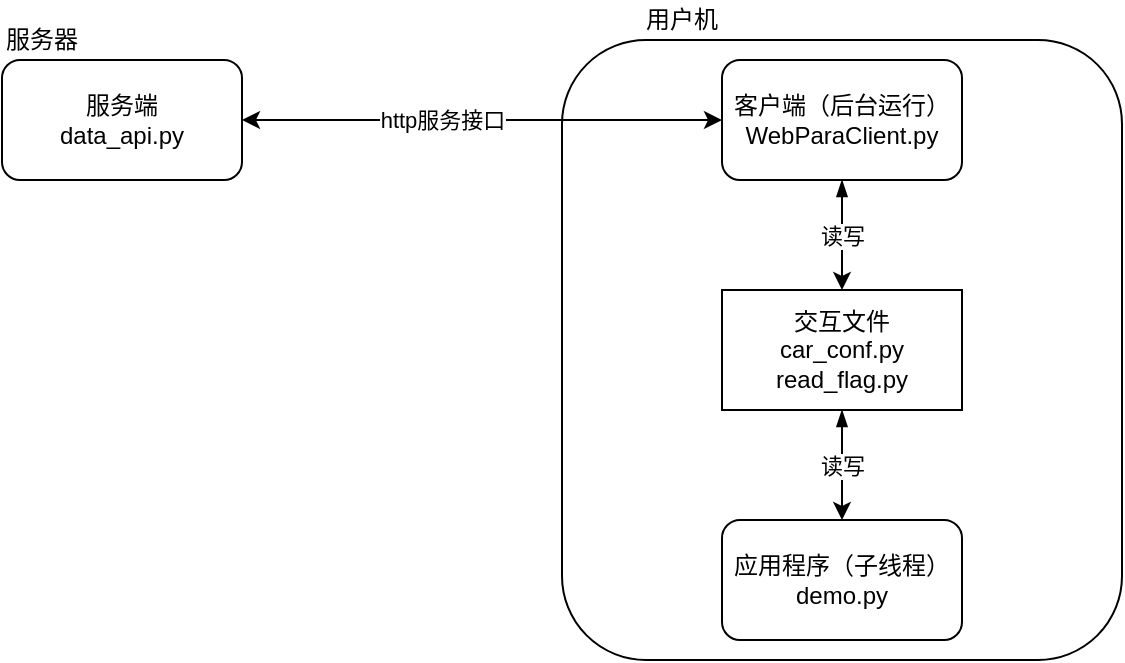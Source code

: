 <mxfile version="14.5.1" type="device"><diagram id="nECcRmaieOmAq_fFOGbA" name="第 1 页"><mxGraphModel dx="1422" dy="822" grid="1" gridSize="10" guides="1" tooltips="1" connect="1" arrows="1" fold="1" page="1" pageScale="1" pageWidth="827" pageHeight="1169" math="0" shadow="0"><root><mxCell id="0"/><mxCell id="1" parent="0"/><mxCell id="YH_MME09ix3NOZO_9bFy-1" value="服务端&lt;br&gt;data_api.py" style="rounded=1;whiteSpace=wrap;html=1;" vertex="1" parent="1"><mxGeometry x="110" y="150" width="120" height="60" as="geometry"/></mxCell><mxCell id="YH_MME09ix3NOZO_9bFy-2" value="" style="rounded=1;whiteSpace=wrap;html=1;" vertex="1" parent="1"><mxGeometry x="390" y="140" width="280" height="310" as="geometry"/></mxCell><mxCell id="YH_MME09ix3NOZO_9bFy-10" value="读写" style="edgeStyle=orthogonalEdgeStyle;rounded=0;orthogonalLoop=1;jettySize=auto;html=1;exitX=0.5;exitY=1;exitDx=0;exitDy=0;startArrow=blockThin;startFill=1;" edge="1" parent="1" source="YH_MME09ix3NOZO_9bFy-3" target="YH_MME09ix3NOZO_9bFy-9"><mxGeometry relative="1" as="geometry"/></mxCell><mxCell id="YH_MME09ix3NOZO_9bFy-3" value="客户端（后台运行）&lt;br&gt;WebParaClient.py" style="rounded=1;whiteSpace=wrap;html=1;" vertex="1" parent="1"><mxGeometry x="470" y="150" width="120" height="60" as="geometry"/></mxCell><mxCell id="YH_MME09ix3NOZO_9bFy-4" value="应用程序（子线程）&lt;br&gt;demo.py" style="rounded=1;whiteSpace=wrap;html=1;" vertex="1" parent="1"><mxGeometry x="470" y="380" width="120" height="60" as="geometry"/></mxCell><mxCell id="YH_MME09ix3NOZO_9bFy-5" value="服务器" style="text;html=1;strokeColor=none;fillColor=none;align=center;verticalAlign=middle;whiteSpace=wrap;rounded=0;" vertex="1" parent="1"><mxGeometry x="110" y="130" width="40" height="20" as="geometry"/></mxCell><mxCell id="YH_MME09ix3NOZO_9bFy-6" value="用户机" style="text;html=1;strokeColor=none;fillColor=none;align=center;verticalAlign=middle;whiteSpace=wrap;rounded=0;" vertex="1" parent="1"><mxGeometry x="430" y="120" width="40" height="20" as="geometry"/></mxCell><mxCell id="YH_MME09ix3NOZO_9bFy-7" value="" style="endArrow=classic;startArrow=classic;html=1;entryX=0;entryY=0.5;entryDx=0;entryDy=0;exitX=1;exitY=0.5;exitDx=0;exitDy=0;" edge="1" parent="1" source="YH_MME09ix3NOZO_9bFy-1" target="YH_MME09ix3NOZO_9bFy-3"><mxGeometry width="50" height="50" relative="1" as="geometry"><mxPoint x="270" y="210" as="sourcePoint"/><mxPoint x="320" y="160" as="targetPoint"/></mxGeometry></mxCell><mxCell id="YH_MME09ix3NOZO_9bFy-8" value="http服务接口" style="edgeLabel;html=1;align=center;verticalAlign=middle;resizable=0;points=[];" vertex="1" connectable="0" parent="YH_MME09ix3NOZO_9bFy-7"><mxGeometry x="-0.35" y="2" relative="1" as="geometry"><mxPoint x="22" y="2" as="offset"/></mxGeometry></mxCell><mxCell id="YH_MME09ix3NOZO_9bFy-11" value="读写" style="edgeStyle=orthogonalEdgeStyle;rounded=0;orthogonalLoop=1;jettySize=auto;html=1;exitX=0.5;exitY=1;exitDx=0;exitDy=0;startArrow=blockThin;startFill=1;" edge="1" parent="1" source="YH_MME09ix3NOZO_9bFy-9" target="YH_MME09ix3NOZO_9bFy-4"><mxGeometry relative="1" as="geometry"/></mxCell><mxCell id="YH_MME09ix3NOZO_9bFy-9" value="交互文件&lt;br&gt;car_conf.py&lt;br&gt;read_flag.py" style="rounded=0;whiteSpace=wrap;html=1;" vertex="1" parent="1"><mxGeometry x="470" y="265" width="120" height="60" as="geometry"/></mxCell></root></mxGraphModel></diagram></mxfile>